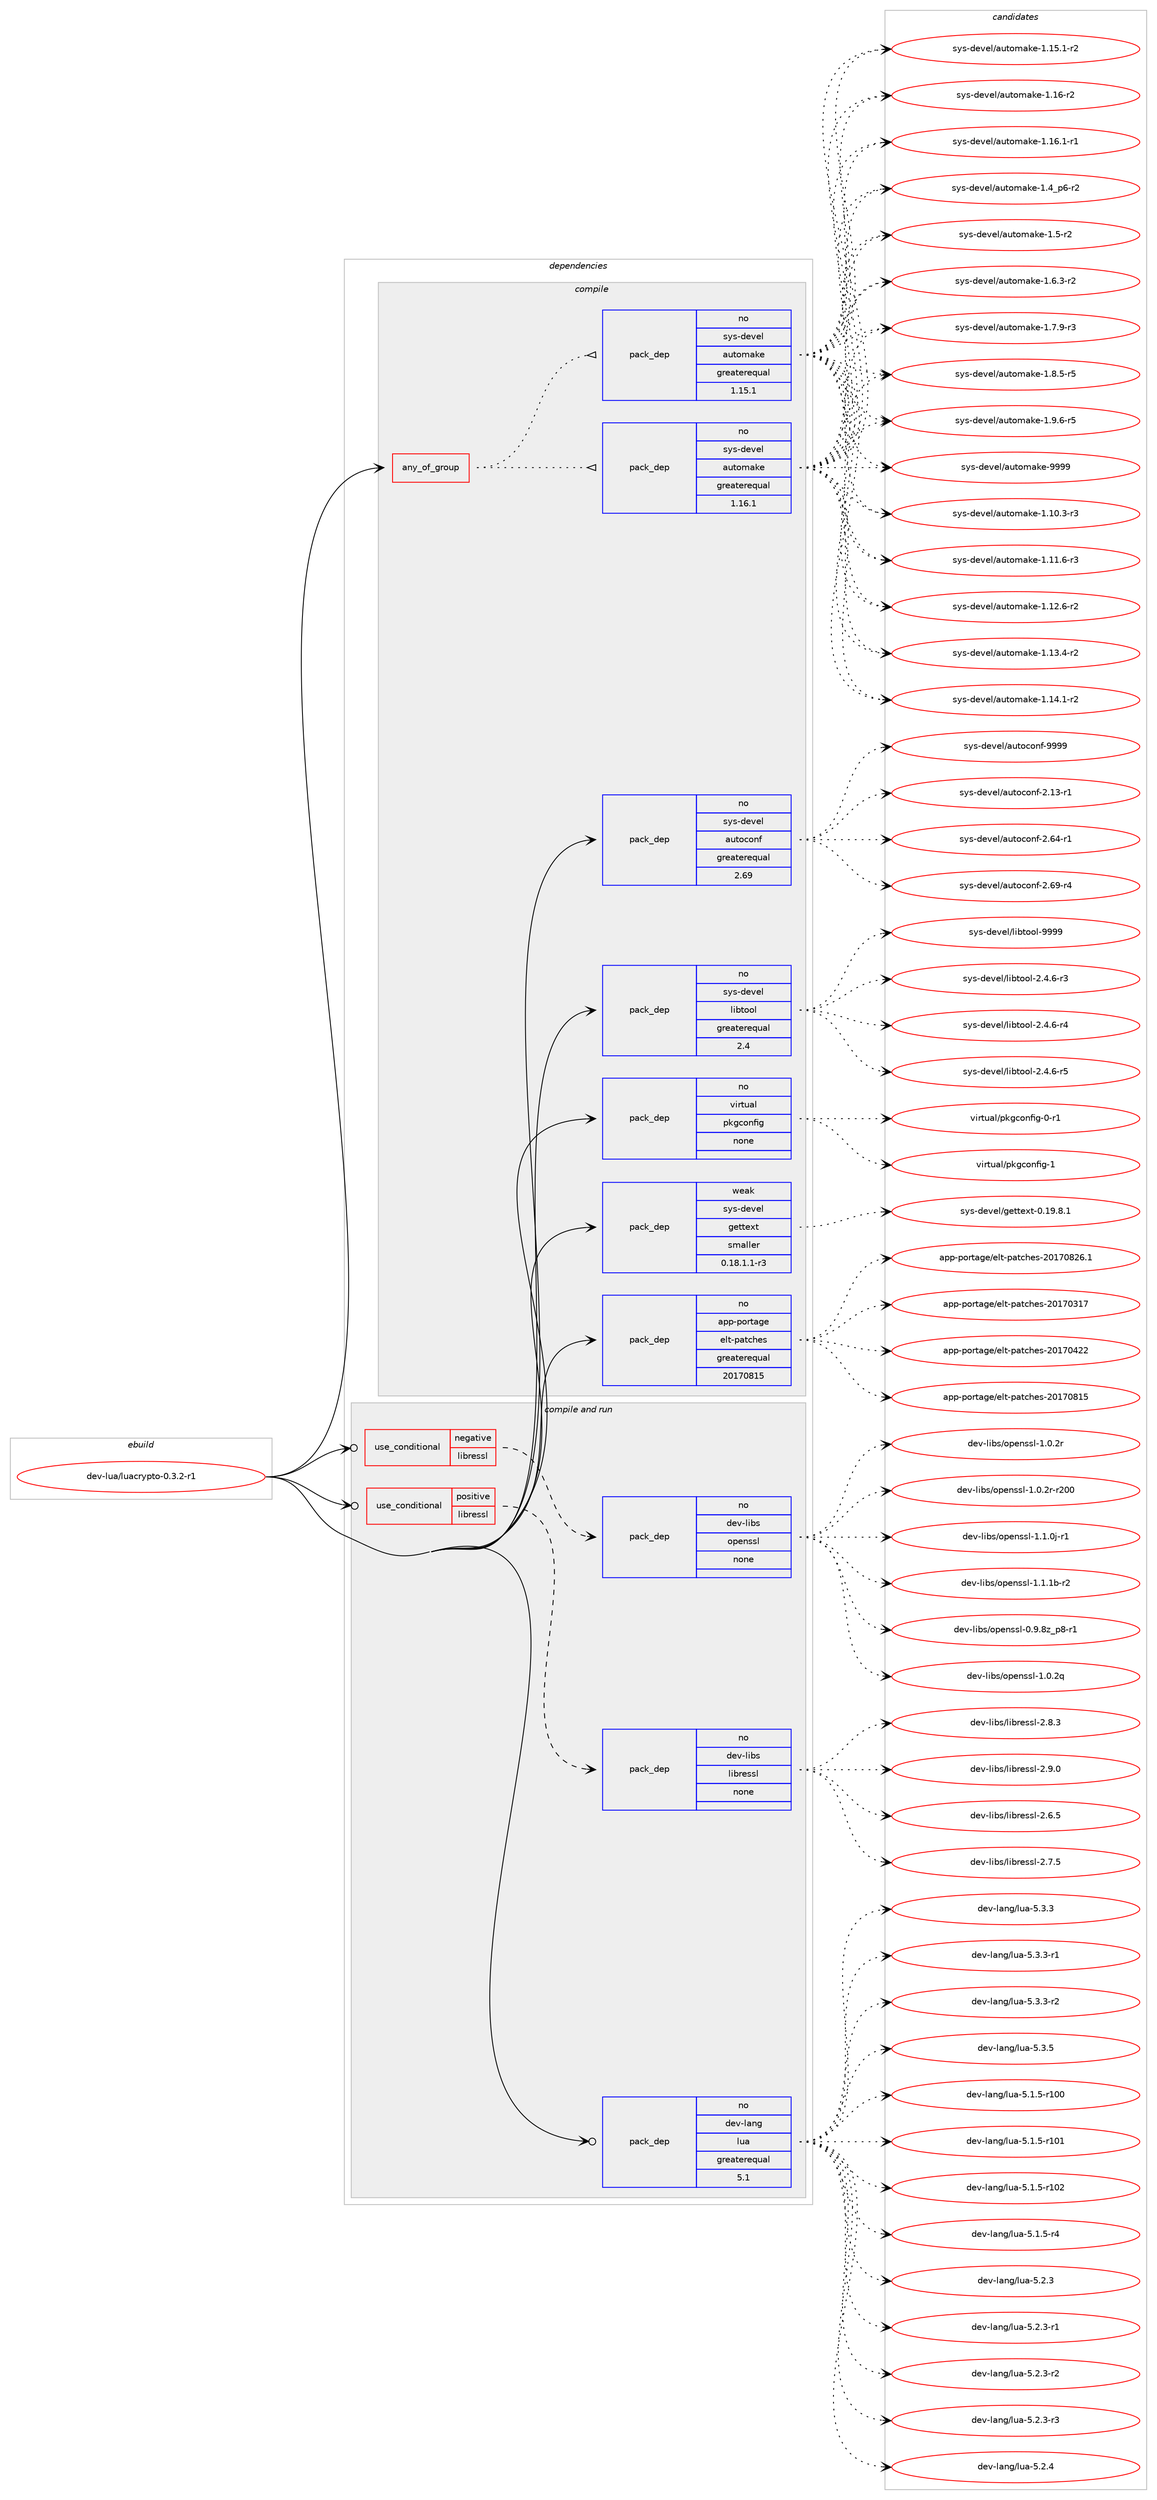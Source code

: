 digraph prolog {

# *************
# Graph options
# *************

newrank=true;
concentrate=true;
compound=true;
graph [rankdir=LR,fontname=Helvetica,fontsize=10,ranksep=1.5];#, ranksep=2.5, nodesep=0.2];
edge  [arrowhead=vee];
node  [fontname=Helvetica,fontsize=10];

# **********
# The ebuild
# **********

subgraph cluster_leftcol {
color=gray;
rank=same;
label=<<i>ebuild</i>>;
id [label="dev-lua/luacrypto-0.3.2-r1", color=red, width=4, href="../dev-lua/luacrypto-0.3.2-r1.svg"];
}

# ****************
# The dependencies
# ****************

subgraph cluster_midcol {
color=gray;
label=<<i>dependencies</i>>;
subgraph cluster_compile {
fillcolor="#eeeeee";
style=filled;
label=<<i>compile</i>>;
subgraph any22446 {
dependency1373676 [label=<<TABLE BORDER="0" CELLBORDER="1" CELLSPACING="0" CELLPADDING="4"><TR><TD CELLPADDING="10">any_of_group</TD></TR></TABLE>>, shape=none, color=red];subgraph pack983279 {
dependency1373677 [label=<<TABLE BORDER="0" CELLBORDER="1" CELLSPACING="0" CELLPADDING="4" WIDTH="220"><TR><TD ROWSPAN="6" CELLPADDING="30">pack_dep</TD></TR><TR><TD WIDTH="110">no</TD></TR><TR><TD>sys-devel</TD></TR><TR><TD>automake</TD></TR><TR><TD>greaterequal</TD></TR><TR><TD>1.16.1</TD></TR></TABLE>>, shape=none, color=blue];
}
dependency1373676:e -> dependency1373677:w [weight=20,style="dotted",arrowhead="oinv"];
subgraph pack983280 {
dependency1373678 [label=<<TABLE BORDER="0" CELLBORDER="1" CELLSPACING="0" CELLPADDING="4" WIDTH="220"><TR><TD ROWSPAN="6" CELLPADDING="30">pack_dep</TD></TR><TR><TD WIDTH="110">no</TD></TR><TR><TD>sys-devel</TD></TR><TR><TD>automake</TD></TR><TR><TD>greaterequal</TD></TR><TR><TD>1.15.1</TD></TR></TABLE>>, shape=none, color=blue];
}
dependency1373676:e -> dependency1373678:w [weight=20,style="dotted",arrowhead="oinv"];
}
id:e -> dependency1373676:w [weight=20,style="solid",arrowhead="vee"];
subgraph pack983281 {
dependency1373679 [label=<<TABLE BORDER="0" CELLBORDER="1" CELLSPACING="0" CELLPADDING="4" WIDTH="220"><TR><TD ROWSPAN="6" CELLPADDING="30">pack_dep</TD></TR><TR><TD WIDTH="110">no</TD></TR><TR><TD>app-portage</TD></TR><TR><TD>elt-patches</TD></TR><TR><TD>greaterequal</TD></TR><TR><TD>20170815</TD></TR></TABLE>>, shape=none, color=blue];
}
id:e -> dependency1373679:w [weight=20,style="solid",arrowhead="vee"];
subgraph pack983282 {
dependency1373680 [label=<<TABLE BORDER="0" CELLBORDER="1" CELLSPACING="0" CELLPADDING="4" WIDTH="220"><TR><TD ROWSPAN="6" CELLPADDING="30">pack_dep</TD></TR><TR><TD WIDTH="110">no</TD></TR><TR><TD>sys-devel</TD></TR><TR><TD>autoconf</TD></TR><TR><TD>greaterequal</TD></TR><TR><TD>2.69</TD></TR></TABLE>>, shape=none, color=blue];
}
id:e -> dependency1373680:w [weight=20,style="solid",arrowhead="vee"];
subgraph pack983283 {
dependency1373681 [label=<<TABLE BORDER="0" CELLBORDER="1" CELLSPACING="0" CELLPADDING="4" WIDTH="220"><TR><TD ROWSPAN="6" CELLPADDING="30">pack_dep</TD></TR><TR><TD WIDTH="110">no</TD></TR><TR><TD>sys-devel</TD></TR><TR><TD>libtool</TD></TR><TR><TD>greaterequal</TD></TR><TR><TD>2.4</TD></TR></TABLE>>, shape=none, color=blue];
}
id:e -> dependency1373681:w [weight=20,style="solid",arrowhead="vee"];
subgraph pack983284 {
dependency1373682 [label=<<TABLE BORDER="0" CELLBORDER="1" CELLSPACING="0" CELLPADDING="4" WIDTH="220"><TR><TD ROWSPAN="6" CELLPADDING="30">pack_dep</TD></TR><TR><TD WIDTH="110">no</TD></TR><TR><TD>virtual</TD></TR><TR><TD>pkgconfig</TD></TR><TR><TD>none</TD></TR><TR><TD></TD></TR></TABLE>>, shape=none, color=blue];
}
id:e -> dependency1373682:w [weight=20,style="solid",arrowhead="vee"];
subgraph pack983285 {
dependency1373683 [label=<<TABLE BORDER="0" CELLBORDER="1" CELLSPACING="0" CELLPADDING="4" WIDTH="220"><TR><TD ROWSPAN="6" CELLPADDING="30">pack_dep</TD></TR><TR><TD WIDTH="110">weak</TD></TR><TR><TD>sys-devel</TD></TR><TR><TD>gettext</TD></TR><TR><TD>smaller</TD></TR><TR><TD>0.18.1.1-r3</TD></TR></TABLE>>, shape=none, color=blue];
}
id:e -> dependency1373683:w [weight=20,style="solid",arrowhead="vee"];
}
subgraph cluster_compileandrun {
fillcolor="#eeeeee";
style=filled;
label=<<i>compile and run</i>>;
subgraph cond367387 {
dependency1373684 [label=<<TABLE BORDER="0" CELLBORDER="1" CELLSPACING="0" CELLPADDING="4"><TR><TD ROWSPAN="3" CELLPADDING="10">use_conditional</TD></TR><TR><TD>negative</TD></TR><TR><TD>libressl</TD></TR></TABLE>>, shape=none, color=red];
subgraph pack983286 {
dependency1373685 [label=<<TABLE BORDER="0" CELLBORDER="1" CELLSPACING="0" CELLPADDING="4" WIDTH="220"><TR><TD ROWSPAN="6" CELLPADDING="30">pack_dep</TD></TR><TR><TD WIDTH="110">no</TD></TR><TR><TD>dev-libs</TD></TR><TR><TD>openssl</TD></TR><TR><TD>none</TD></TR><TR><TD></TD></TR></TABLE>>, shape=none, color=blue];
}
dependency1373684:e -> dependency1373685:w [weight=20,style="dashed",arrowhead="vee"];
}
id:e -> dependency1373684:w [weight=20,style="solid",arrowhead="odotvee"];
subgraph cond367388 {
dependency1373686 [label=<<TABLE BORDER="0" CELLBORDER="1" CELLSPACING="0" CELLPADDING="4"><TR><TD ROWSPAN="3" CELLPADDING="10">use_conditional</TD></TR><TR><TD>positive</TD></TR><TR><TD>libressl</TD></TR></TABLE>>, shape=none, color=red];
subgraph pack983287 {
dependency1373687 [label=<<TABLE BORDER="0" CELLBORDER="1" CELLSPACING="0" CELLPADDING="4" WIDTH="220"><TR><TD ROWSPAN="6" CELLPADDING="30">pack_dep</TD></TR><TR><TD WIDTH="110">no</TD></TR><TR><TD>dev-libs</TD></TR><TR><TD>libressl</TD></TR><TR><TD>none</TD></TR><TR><TD></TD></TR></TABLE>>, shape=none, color=blue];
}
dependency1373686:e -> dependency1373687:w [weight=20,style="dashed",arrowhead="vee"];
}
id:e -> dependency1373686:w [weight=20,style="solid",arrowhead="odotvee"];
subgraph pack983288 {
dependency1373688 [label=<<TABLE BORDER="0" CELLBORDER="1" CELLSPACING="0" CELLPADDING="4" WIDTH="220"><TR><TD ROWSPAN="6" CELLPADDING="30">pack_dep</TD></TR><TR><TD WIDTH="110">no</TD></TR><TR><TD>dev-lang</TD></TR><TR><TD>lua</TD></TR><TR><TD>greaterequal</TD></TR><TR><TD>5.1</TD></TR></TABLE>>, shape=none, color=blue];
}
id:e -> dependency1373688:w [weight=20,style="solid",arrowhead="odotvee"];
}
subgraph cluster_run {
fillcolor="#eeeeee";
style=filled;
label=<<i>run</i>>;
}
}

# **************
# The candidates
# **************

subgraph cluster_choices {
rank=same;
color=gray;
label=<<i>candidates</i>>;

subgraph choice983279 {
color=black;
nodesep=1;
choice11512111545100101118101108479711711611110997107101454946494846514511451 [label="sys-devel/automake-1.10.3-r3", color=red, width=4,href="../sys-devel/automake-1.10.3-r3.svg"];
choice11512111545100101118101108479711711611110997107101454946494946544511451 [label="sys-devel/automake-1.11.6-r3", color=red, width=4,href="../sys-devel/automake-1.11.6-r3.svg"];
choice11512111545100101118101108479711711611110997107101454946495046544511450 [label="sys-devel/automake-1.12.6-r2", color=red, width=4,href="../sys-devel/automake-1.12.6-r2.svg"];
choice11512111545100101118101108479711711611110997107101454946495146524511450 [label="sys-devel/automake-1.13.4-r2", color=red, width=4,href="../sys-devel/automake-1.13.4-r2.svg"];
choice11512111545100101118101108479711711611110997107101454946495246494511450 [label="sys-devel/automake-1.14.1-r2", color=red, width=4,href="../sys-devel/automake-1.14.1-r2.svg"];
choice11512111545100101118101108479711711611110997107101454946495346494511450 [label="sys-devel/automake-1.15.1-r2", color=red, width=4,href="../sys-devel/automake-1.15.1-r2.svg"];
choice1151211154510010111810110847971171161111099710710145494649544511450 [label="sys-devel/automake-1.16-r2", color=red, width=4,href="../sys-devel/automake-1.16-r2.svg"];
choice11512111545100101118101108479711711611110997107101454946495446494511449 [label="sys-devel/automake-1.16.1-r1", color=red, width=4,href="../sys-devel/automake-1.16.1-r1.svg"];
choice115121115451001011181011084797117116111109971071014549465295112544511450 [label="sys-devel/automake-1.4_p6-r2", color=red, width=4,href="../sys-devel/automake-1.4_p6-r2.svg"];
choice11512111545100101118101108479711711611110997107101454946534511450 [label="sys-devel/automake-1.5-r2", color=red, width=4,href="../sys-devel/automake-1.5-r2.svg"];
choice115121115451001011181011084797117116111109971071014549465446514511450 [label="sys-devel/automake-1.6.3-r2", color=red, width=4,href="../sys-devel/automake-1.6.3-r2.svg"];
choice115121115451001011181011084797117116111109971071014549465546574511451 [label="sys-devel/automake-1.7.9-r3", color=red, width=4,href="../sys-devel/automake-1.7.9-r3.svg"];
choice115121115451001011181011084797117116111109971071014549465646534511453 [label="sys-devel/automake-1.8.5-r5", color=red, width=4,href="../sys-devel/automake-1.8.5-r5.svg"];
choice115121115451001011181011084797117116111109971071014549465746544511453 [label="sys-devel/automake-1.9.6-r5", color=red, width=4,href="../sys-devel/automake-1.9.6-r5.svg"];
choice115121115451001011181011084797117116111109971071014557575757 [label="sys-devel/automake-9999", color=red, width=4,href="../sys-devel/automake-9999.svg"];
dependency1373677:e -> choice11512111545100101118101108479711711611110997107101454946494846514511451:w [style=dotted,weight="100"];
dependency1373677:e -> choice11512111545100101118101108479711711611110997107101454946494946544511451:w [style=dotted,weight="100"];
dependency1373677:e -> choice11512111545100101118101108479711711611110997107101454946495046544511450:w [style=dotted,weight="100"];
dependency1373677:e -> choice11512111545100101118101108479711711611110997107101454946495146524511450:w [style=dotted,weight="100"];
dependency1373677:e -> choice11512111545100101118101108479711711611110997107101454946495246494511450:w [style=dotted,weight="100"];
dependency1373677:e -> choice11512111545100101118101108479711711611110997107101454946495346494511450:w [style=dotted,weight="100"];
dependency1373677:e -> choice1151211154510010111810110847971171161111099710710145494649544511450:w [style=dotted,weight="100"];
dependency1373677:e -> choice11512111545100101118101108479711711611110997107101454946495446494511449:w [style=dotted,weight="100"];
dependency1373677:e -> choice115121115451001011181011084797117116111109971071014549465295112544511450:w [style=dotted,weight="100"];
dependency1373677:e -> choice11512111545100101118101108479711711611110997107101454946534511450:w [style=dotted,weight="100"];
dependency1373677:e -> choice115121115451001011181011084797117116111109971071014549465446514511450:w [style=dotted,weight="100"];
dependency1373677:e -> choice115121115451001011181011084797117116111109971071014549465546574511451:w [style=dotted,weight="100"];
dependency1373677:e -> choice115121115451001011181011084797117116111109971071014549465646534511453:w [style=dotted,weight="100"];
dependency1373677:e -> choice115121115451001011181011084797117116111109971071014549465746544511453:w [style=dotted,weight="100"];
dependency1373677:e -> choice115121115451001011181011084797117116111109971071014557575757:w [style=dotted,weight="100"];
}
subgraph choice983280 {
color=black;
nodesep=1;
choice11512111545100101118101108479711711611110997107101454946494846514511451 [label="sys-devel/automake-1.10.3-r3", color=red, width=4,href="../sys-devel/automake-1.10.3-r3.svg"];
choice11512111545100101118101108479711711611110997107101454946494946544511451 [label="sys-devel/automake-1.11.6-r3", color=red, width=4,href="../sys-devel/automake-1.11.6-r3.svg"];
choice11512111545100101118101108479711711611110997107101454946495046544511450 [label="sys-devel/automake-1.12.6-r2", color=red, width=4,href="../sys-devel/automake-1.12.6-r2.svg"];
choice11512111545100101118101108479711711611110997107101454946495146524511450 [label="sys-devel/automake-1.13.4-r2", color=red, width=4,href="../sys-devel/automake-1.13.4-r2.svg"];
choice11512111545100101118101108479711711611110997107101454946495246494511450 [label="sys-devel/automake-1.14.1-r2", color=red, width=4,href="../sys-devel/automake-1.14.1-r2.svg"];
choice11512111545100101118101108479711711611110997107101454946495346494511450 [label="sys-devel/automake-1.15.1-r2", color=red, width=4,href="../sys-devel/automake-1.15.1-r2.svg"];
choice1151211154510010111810110847971171161111099710710145494649544511450 [label="sys-devel/automake-1.16-r2", color=red, width=4,href="../sys-devel/automake-1.16-r2.svg"];
choice11512111545100101118101108479711711611110997107101454946495446494511449 [label="sys-devel/automake-1.16.1-r1", color=red, width=4,href="../sys-devel/automake-1.16.1-r1.svg"];
choice115121115451001011181011084797117116111109971071014549465295112544511450 [label="sys-devel/automake-1.4_p6-r2", color=red, width=4,href="../sys-devel/automake-1.4_p6-r2.svg"];
choice11512111545100101118101108479711711611110997107101454946534511450 [label="sys-devel/automake-1.5-r2", color=red, width=4,href="../sys-devel/automake-1.5-r2.svg"];
choice115121115451001011181011084797117116111109971071014549465446514511450 [label="sys-devel/automake-1.6.3-r2", color=red, width=4,href="../sys-devel/automake-1.6.3-r2.svg"];
choice115121115451001011181011084797117116111109971071014549465546574511451 [label="sys-devel/automake-1.7.9-r3", color=red, width=4,href="../sys-devel/automake-1.7.9-r3.svg"];
choice115121115451001011181011084797117116111109971071014549465646534511453 [label="sys-devel/automake-1.8.5-r5", color=red, width=4,href="../sys-devel/automake-1.8.5-r5.svg"];
choice115121115451001011181011084797117116111109971071014549465746544511453 [label="sys-devel/automake-1.9.6-r5", color=red, width=4,href="../sys-devel/automake-1.9.6-r5.svg"];
choice115121115451001011181011084797117116111109971071014557575757 [label="sys-devel/automake-9999", color=red, width=4,href="../sys-devel/automake-9999.svg"];
dependency1373678:e -> choice11512111545100101118101108479711711611110997107101454946494846514511451:w [style=dotted,weight="100"];
dependency1373678:e -> choice11512111545100101118101108479711711611110997107101454946494946544511451:w [style=dotted,weight="100"];
dependency1373678:e -> choice11512111545100101118101108479711711611110997107101454946495046544511450:w [style=dotted,weight="100"];
dependency1373678:e -> choice11512111545100101118101108479711711611110997107101454946495146524511450:w [style=dotted,weight="100"];
dependency1373678:e -> choice11512111545100101118101108479711711611110997107101454946495246494511450:w [style=dotted,weight="100"];
dependency1373678:e -> choice11512111545100101118101108479711711611110997107101454946495346494511450:w [style=dotted,weight="100"];
dependency1373678:e -> choice1151211154510010111810110847971171161111099710710145494649544511450:w [style=dotted,weight="100"];
dependency1373678:e -> choice11512111545100101118101108479711711611110997107101454946495446494511449:w [style=dotted,weight="100"];
dependency1373678:e -> choice115121115451001011181011084797117116111109971071014549465295112544511450:w [style=dotted,weight="100"];
dependency1373678:e -> choice11512111545100101118101108479711711611110997107101454946534511450:w [style=dotted,weight="100"];
dependency1373678:e -> choice115121115451001011181011084797117116111109971071014549465446514511450:w [style=dotted,weight="100"];
dependency1373678:e -> choice115121115451001011181011084797117116111109971071014549465546574511451:w [style=dotted,weight="100"];
dependency1373678:e -> choice115121115451001011181011084797117116111109971071014549465646534511453:w [style=dotted,weight="100"];
dependency1373678:e -> choice115121115451001011181011084797117116111109971071014549465746544511453:w [style=dotted,weight="100"];
dependency1373678:e -> choice115121115451001011181011084797117116111109971071014557575757:w [style=dotted,weight="100"];
}
subgraph choice983281 {
color=black;
nodesep=1;
choice97112112451121111141169710310147101108116451129711699104101115455048495548514955 [label="app-portage/elt-patches-20170317", color=red, width=4,href="../app-portage/elt-patches-20170317.svg"];
choice97112112451121111141169710310147101108116451129711699104101115455048495548525050 [label="app-portage/elt-patches-20170422", color=red, width=4,href="../app-portage/elt-patches-20170422.svg"];
choice97112112451121111141169710310147101108116451129711699104101115455048495548564953 [label="app-portage/elt-patches-20170815", color=red, width=4,href="../app-portage/elt-patches-20170815.svg"];
choice971121124511211111411697103101471011081164511297116991041011154550484955485650544649 [label="app-portage/elt-patches-20170826.1", color=red, width=4,href="../app-portage/elt-patches-20170826.1.svg"];
dependency1373679:e -> choice97112112451121111141169710310147101108116451129711699104101115455048495548514955:w [style=dotted,weight="100"];
dependency1373679:e -> choice97112112451121111141169710310147101108116451129711699104101115455048495548525050:w [style=dotted,weight="100"];
dependency1373679:e -> choice97112112451121111141169710310147101108116451129711699104101115455048495548564953:w [style=dotted,weight="100"];
dependency1373679:e -> choice971121124511211111411697103101471011081164511297116991041011154550484955485650544649:w [style=dotted,weight="100"];
}
subgraph choice983282 {
color=black;
nodesep=1;
choice1151211154510010111810110847971171161119911111010245504649514511449 [label="sys-devel/autoconf-2.13-r1", color=red, width=4,href="../sys-devel/autoconf-2.13-r1.svg"];
choice1151211154510010111810110847971171161119911111010245504654524511449 [label="sys-devel/autoconf-2.64-r1", color=red, width=4,href="../sys-devel/autoconf-2.64-r1.svg"];
choice1151211154510010111810110847971171161119911111010245504654574511452 [label="sys-devel/autoconf-2.69-r4", color=red, width=4,href="../sys-devel/autoconf-2.69-r4.svg"];
choice115121115451001011181011084797117116111991111101024557575757 [label="sys-devel/autoconf-9999", color=red, width=4,href="../sys-devel/autoconf-9999.svg"];
dependency1373680:e -> choice1151211154510010111810110847971171161119911111010245504649514511449:w [style=dotted,weight="100"];
dependency1373680:e -> choice1151211154510010111810110847971171161119911111010245504654524511449:w [style=dotted,weight="100"];
dependency1373680:e -> choice1151211154510010111810110847971171161119911111010245504654574511452:w [style=dotted,weight="100"];
dependency1373680:e -> choice115121115451001011181011084797117116111991111101024557575757:w [style=dotted,weight="100"];
}
subgraph choice983283 {
color=black;
nodesep=1;
choice1151211154510010111810110847108105981161111111084550465246544511451 [label="sys-devel/libtool-2.4.6-r3", color=red, width=4,href="../sys-devel/libtool-2.4.6-r3.svg"];
choice1151211154510010111810110847108105981161111111084550465246544511452 [label="sys-devel/libtool-2.4.6-r4", color=red, width=4,href="../sys-devel/libtool-2.4.6-r4.svg"];
choice1151211154510010111810110847108105981161111111084550465246544511453 [label="sys-devel/libtool-2.4.6-r5", color=red, width=4,href="../sys-devel/libtool-2.4.6-r5.svg"];
choice1151211154510010111810110847108105981161111111084557575757 [label="sys-devel/libtool-9999", color=red, width=4,href="../sys-devel/libtool-9999.svg"];
dependency1373681:e -> choice1151211154510010111810110847108105981161111111084550465246544511451:w [style=dotted,weight="100"];
dependency1373681:e -> choice1151211154510010111810110847108105981161111111084550465246544511452:w [style=dotted,weight="100"];
dependency1373681:e -> choice1151211154510010111810110847108105981161111111084550465246544511453:w [style=dotted,weight="100"];
dependency1373681:e -> choice1151211154510010111810110847108105981161111111084557575757:w [style=dotted,weight="100"];
}
subgraph choice983284 {
color=black;
nodesep=1;
choice11810511411611797108471121071039911111010210510345484511449 [label="virtual/pkgconfig-0-r1", color=red, width=4,href="../virtual/pkgconfig-0-r1.svg"];
choice1181051141161179710847112107103991111101021051034549 [label="virtual/pkgconfig-1", color=red, width=4,href="../virtual/pkgconfig-1.svg"];
dependency1373682:e -> choice11810511411611797108471121071039911111010210510345484511449:w [style=dotted,weight="100"];
dependency1373682:e -> choice1181051141161179710847112107103991111101021051034549:w [style=dotted,weight="100"];
}
subgraph choice983285 {
color=black;
nodesep=1;
choice1151211154510010111810110847103101116116101120116454846495746564649 [label="sys-devel/gettext-0.19.8.1", color=red, width=4,href="../sys-devel/gettext-0.19.8.1.svg"];
dependency1373683:e -> choice1151211154510010111810110847103101116116101120116454846495746564649:w [style=dotted,weight="100"];
}
subgraph choice983286 {
color=black;
nodesep=1;
choice10010111845108105981154711111210111011511510845484657465612295112564511449 [label="dev-libs/openssl-0.9.8z_p8-r1", color=red, width=4,href="../dev-libs/openssl-0.9.8z_p8-r1.svg"];
choice100101118451081059811547111112101110115115108454946484650113 [label="dev-libs/openssl-1.0.2q", color=red, width=4,href="../dev-libs/openssl-1.0.2q.svg"];
choice100101118451081059811547111112101110115115108454946484650114 [label="dev-libs/openssl-1.0.2r", color=red, width=4,href="../dev-libs/openssl-1.0.2r.svg"];
choice10010111845108105981154711111210111011511510845494648465011445114504848 [label="dev-libs/openssl-1.0.2r-r200", color=red, width=4,href="../dev-libs/openssl-1.0.2r-r200.svg"];
choice1001011184510810598115471111121011101151151084549464946481064511449 [label="dev-libs/openssl-1.1.0j-r1", color=red, width=4,href="../dev-libs/openssl-1.1.0j-r1.svg"];
choice100101118451081059811547111112101110115115108454946494649984511450 [label="dev-libs/openssl-1.1.1b-r2", color=red, width=4,href="../dev-libs/openssl-1.1.1b-r2.svg"];
dependency1373685:e -> choice10010111845108105981154711111210111011511510845484657465612295112564511449:w [style=dotted,weight="100"];
dependency1373685:e -> choice100101118451081059811547111112101110115115108454946484650113:w [style=dotted,weight="100"];
dependency1373685:e -> choice100101118451081059811547111112101110115115108454946484650114:w [style=dotted,weight="100"];
dependency1373685:e -> choice10010111845108105981154711111210111011511510845494648465011445114504848:w [style=dotted,weight="100"];
dependency1373685:e -> choice1001011184510810598115471111121011101151151084549464946481064511449:w [style=dotted,weight="100"];
dependency1373685:e -> choice100101118451081059811547111112101110115115108454946494649984511450:w [style=dotted,weight="100"];
}
subgraph choice983287 {
color=black;
nodesep=1;
choice10010111845108105981154710810598114101115115108455046544653 [label="dev-libs/libressl-2.6.5", color=red, width=4,href="../dev-libs/libressl-2.6.5.svg"];
choice10010111845108105981154710810598114101115115108455046554653 [label="dev-libs/libressl-2.7.5", color=red, width=4,href="../dev-libs/libressl-2.7.5.svg"];
choice10010111845108105981154710810598114101115115108455046564651 [label="dev-libs/libressl-2.8.3", color=red, width=4,href="../dev-libs/libressl-2.8.3.svg"];
choice10010111845108105981154710810598114101115115108455046574648 [label="dev-libs/libressl-2.9.0", color=red, width=4,href="../dev-libs/libressl-2.9.0.svg"];
dependency1373687:e -> choice10010111845108105981154710810598114101115115108455046544653:w [style=dotted,weight="100"];
dependency1373687:e -> choice10010111845108105981154710810598114101115115108455046554653:w [style=dotted,weight="100"];
dependency1373687:e -> choice10010111845108105981154710810598114101115115108455046564651:w [style=dotted,weight="100"];
dependency1373687:e -> choice10010111845108105981154710810598114101115115108455046574648:w [style=dotted,weight="100"];
}
subgraph choice983288 {
color=black;
nodesep=1;
choice1001011184510897110103471081179745534649465345114494848 [label="dev-lang/lua-5.1.5-r100", color=red, width=4,href="../dev-lang/lua-5.1.5-r100.svg"];
choice1001011184510897110103471081179745534649465345114494849 [label="dev-lang/lua-5.1.5-r101", color=red, width=4,href="../dev-lang/lua-5.1.5-r101.svg"];
choice1001011184510897110103471081179745534649465345114494850 [label="dev-lang/lua-5.1.5-r102", color=red, width=4,href="../dev-lang/lua-5.1.5-r102.svg"];
choice100101118451089711010347108117974553464946534511452 [label="dev-lang/lua-5.1.5-r4", color=red, width=4,href="../dev-lang/lua-5.1.5-r4.svg"];
choice10010111845108971101034710811797455346504651 [label="dev-lang/lua-5.2.3", color=red, width=4,href="../dev-lang/lua-5.2.3.svg"];
choice100101118451089711010347108117974553465046514511449 [label="dev-lang/lua-5.2.3-r1", color=red, width=4,href="../dev-lang/lua-5.2.3-r1.svg"];
choice100101118451089711010347108117974553465046514511450 [label="dev-lang/lua-5.2.3-r2", color=red, width=4,href="../dev-lang/lua-5.2.3-r2.svg"];
choice100101118451089711010347108117974553465046514511451 [label="dev-lang/lua-5.2.3-r3", color=red, width=4,href="../dev-lang/lua-5.2.3-r3.svg"];
choice10010111845108971101034710811797455346504652 [label="dev-lang/lua-5.2.4", color=red, width=4,href="../dev-lang/lua-5.2.4.svg"];
choice10010111845108971101034710811797455346514651 [label="dev-lang/lua-5.3.3", color=red, width=4,href="../dev-lang/lua-5.3.3.svg"];
choice100101118451089711010347108117974553465146514511449 [label="dev-lang/lua-5.3.3-r1", color=red, width=4,href="../dev-lang/lua-5.3.3-r1.svg"];
choice100101118451089711010347108117974553465146514511450 [label="dev-lang/lua-5.3.3-r2", color=red, width=4,href="../dev-lang/lua-5.3.3-r2.svg"];
choice10010111845108971101034710811797455346514653 [label="dev-lang/lua-5.3.5", color=red, width=4,href="../dev-lang/lua-5.3.5.svg"];
dependency1373688:e -> choice1001011184510897110103471081179745534649465345114494848:w [style=dotted,weight="100"];
dependency1373688:e -> choice1001011184510897110103471081179745534649465345114494849:w [style=dotted,weight="100"];
dependency1373688:e -> choice1001011184510897110103471081179745534649465345114494850:w [style=dotted,weight="100"];
dependency1373688:e -> choice100101118451089711010347108117974553464946534511452:w [style=dotted,weight="100"];
dependency1373688:e -> choice10010111845108971101034710811797455346504651:w [style=dotted,weight="100"];
dependency1373688:e -> choice100101118451089711010347108117974553465046514511449:w [style=dotted,weight="100"];
dependency1373688:e -> choice100101118451089711010347108117974553465046514511450:w [style=dotted,weight="100"];
dependency1373688:e -> choice100101118451089711010347108117974553465046514511451:w [style=dotted,weight="100"];
dependency1373688:e -> choice10010111845108971101034710811797455346504652:w [style=dotted,weight="100"];
dependency1373688:e -> choice10010111845108971101034710811797455346514651:w [style=dotted,weight="100"];
dependency1373688:e -> choice100101118451089711010347108117974553465146514511449:w [style=dotted,weight="100"];
dependency1373688:e -> choice100101118451089711010347108117974553465146514511450:w [style=dotted,weight="100"];
dependency1373688:e -> choice10010111845108971101034710811797455346514653:w [style=dotted,weight="100"];
}
}

}
